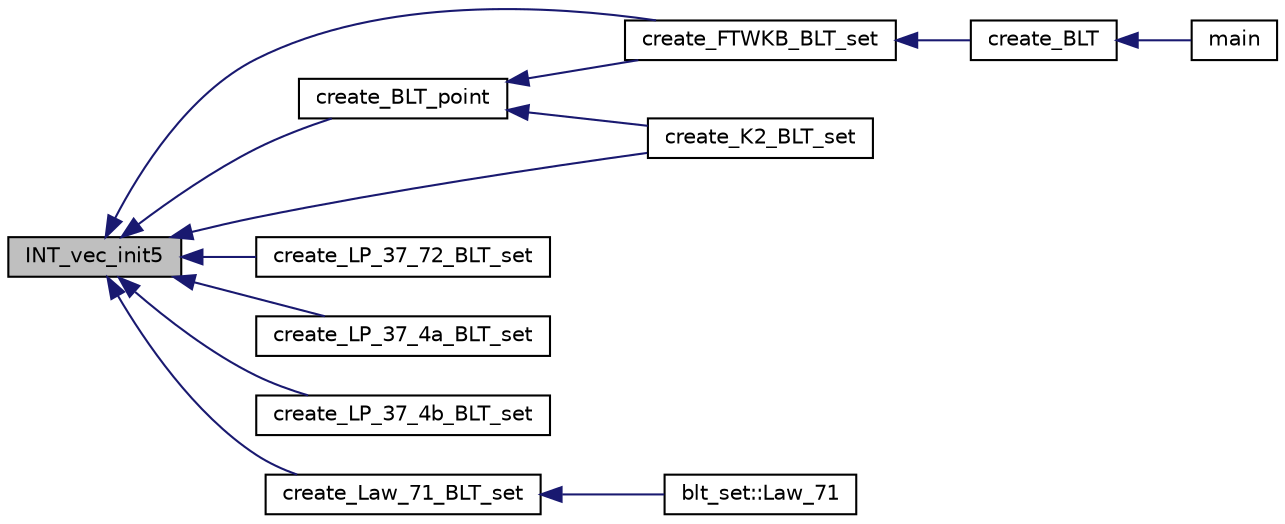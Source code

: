 digraph "INT_vec_init5"
{
  edge [fontname="Helvetica",fontsize="10",labelfontname="Helvetica",labelfontsize="10"];
  node [fontname="Helvetica",fontsize="10",shape=record];
  rankdir="LR";
  Node2956 [label="INT_vec_init5",height=0.2,width=0.4,color="black", fillcolor="grey75", style="filled", fontcolor="black"];
  Node2956 -> Node2957 [dir="back",color="midnightblue",fontsize="10",style="solid",fontname="Helvetica"];
  Node2957 [label="create_BLT_point",height=0.2,width=0.4,color="black", fillcolor="white", style="filled",URL="$d4/d67/geometry_8h.html#ac547a6cfda0a07b0ba4841689c95397f"];
  Node2957 -> Node2958 [dir="back",color="midnightblue",fontsize="10",style="solid",fontname="Helvetica"];
  Node2958 [label="create_FTWKB_BLT_set",height=0.2,width=0.4,color="black", fillcolor="white", style="filled",URL="$d4/d67/geometry_8h.html#a59a135f290180c4c3d9566bc13321089"];
  Node2958 -> Node2959 [dir="back",color="midnightblue",fontsize="10",style="solid",fontname="Helvetica"];
  Node2959 [label="create_BLT",height=0.2,width=0.4,color="black", fillcolor="white", style="filled",URL="$d4/d67/geometry_8h.html#a5a6f4081a90668e2e95f8e4886d241d9"];
  Node2959 -> Node2960 [dir="back",color="midnightblue",fontsize="10",style="solid",fontname="Helvetica"];
  Node2960 [label="main",height=0.2,width=0.4,color="black", fillcolor="white", style="filled",URL="$d4/d6e/make__something_8_c.html#a217dbf8b442f20279ea00b898af96f52"];
  Node2957 -> Node2961 [dir="back",color="midnightblue",fontsize="10",style="solid",fontname="Helvetica"];
  Node2961 [label="create_K2_BLT_set",height=0.2,width=0.4,color="black", fillcolor="white", style="filled",URL="$d4/d67/geometry_8h.html#a2eb4d1ce02b1409aa976708588068c2f"];
  Node2956 -> Node2958 [dir="back",color="midnightblue",fontsize="10",style="solid",fontname="Helvetica"];
  Node2956 -> Node2961 [dir="back",color="midnightblue",fontsize="10",style="solid",fontname="Helvetica"];
  Node2956 -> Node2962 [dir="back",color="midnightblue",fontsize="10",style="solid",fontname="Helvetica"];
  Node2962 [label="create_LP_37_72_BLT_set",height=0.2,width=0.4,color="black", fillcolor="white", style="filled",URL="$d4/d67/geometry_8h.html#a3a0ca0fb9abb7febf8516028e65fa798"];
  Node2956 -> Node2963 [dir="back",color="midnightblue",fontsize="10",style="solid",fontname="Helvetica"];
  Node2963 [label="create_LP_37_4a_BLT_set",height=0.2,width=0.4,color="black", fillcolor="white", style="filled",URL="$d4/d67/geometry_8h.html#a86a580c0a59cf2d3e86e8ed7a79d3f30"];
  Node2956 -> Node2964 [dir="back",color="midnightblue",fontsize="10",style="solid",fontname="Helvetica"];
  Node2964 [label="create_LP_37_4b_BLT_set",height=0.2,width=0.4,color="black", fillcolor="white", style="filled",URL="$d4/d67/geometry_8h.html#abf607dbfad61b59dcaf3f05bf62fb2a0"];
  Node2956 -> Node2965 [dir="back",color="midnightblue",fontsize="10",style="solid",fontname="Helvetica"];
  Node2965 [label="create_Law_71_BLT_set",height=0.2,width=0.4,color="black", fillcolor="white", style="filled",URL="$d4/d67/geometry_8h.html#a21488a79cee222161e7bef725c6267fe"];
  Node2965 -> Node2966 [dir="back",color="midnightblue",fontsize="10",style="solid",fontname="Helvetica"];
  Node2966 [label="blt_set::Law_71",height=0.2,width=0.4,color="black", fillcolor="white", style="filled",URL="$d1/d3d/classblt__set.html#afbcce98baadca785326b61dbe9434938"];
}
